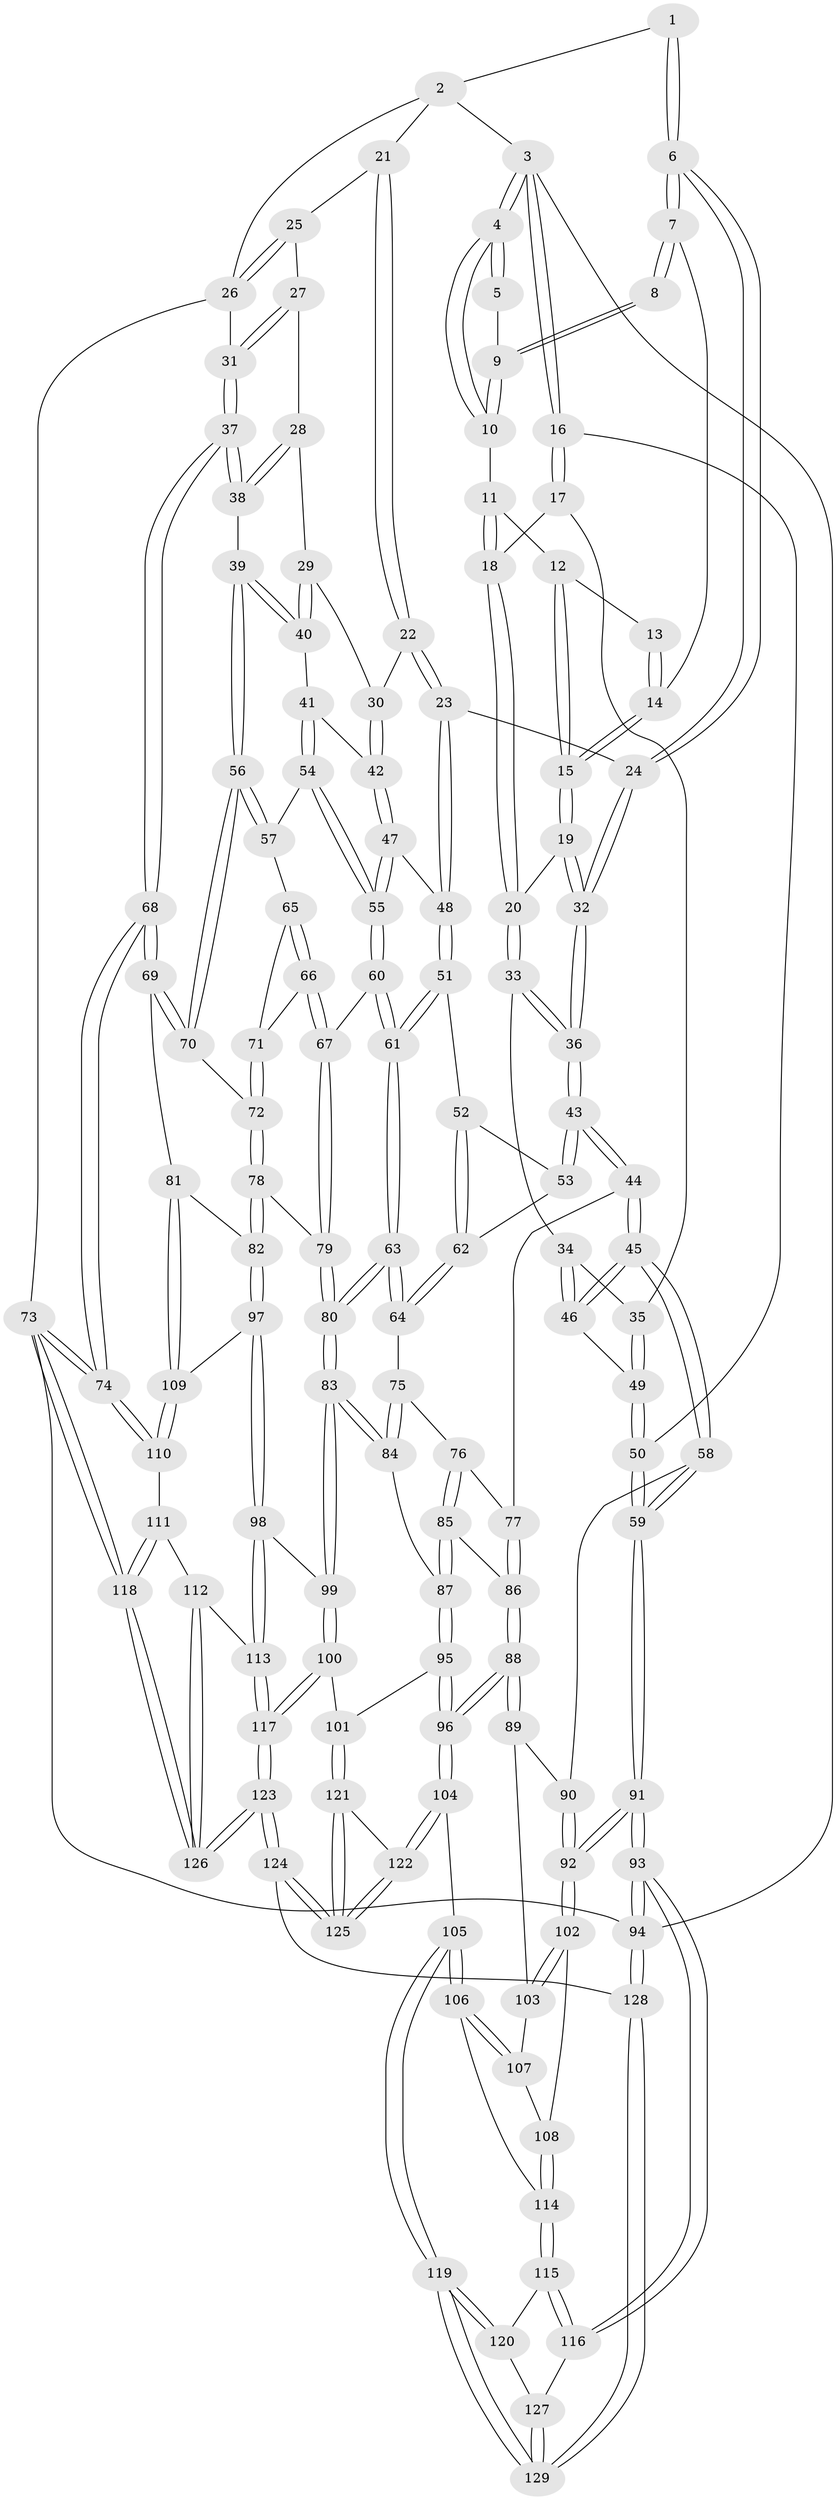 // Generated by graph-tools (version 1.1) at 2025/51/03/09/25 03:51:05]
// undirected, 129 vertices, 319 edges
graph export_dot {
graph [start="1"]
  node [color=gray90,style=filled];
  1 [pos="+0.43055507372032875+0"];
  2 [pos="+0.6424000694466712+0"];
  3 [pos="+0+0"];
  4 [pos="+0+0"];
  5 [pos="+0.29313781512012943+0"];
  6 [pos="+0.3744903336750844+0.2359790162827438"];
  7 [pos="+0.3122240767282934+0.1750769789117112"];
  8 [pos="+0.2822838249105171+0.0027238174566105756"];
  9 [pos="+0.2787742041686148+0"];
  10 [pos="+0.12454485593130188+0.10236623304791734"];
  11 [pos="+0.12146007720887422+0.10743859223912415"];
  12 [pos="+0.1844551127895582+0.1373663023220215"];
  13 [pos="+0.2109814122829018+0.12662279628368447"];
  14 [pos="+0.2258302447272495+0.19590332670329721"];
  15 [pos="+0.20385914424293902+0.20732241312636915"];
  16 [pos="+0+0.04603398366145089"];
  17 [pos="+0+0.1550371969189717"];
  18 [pos="+0.05272814616842954+0.1714388818110411"];
  19 [pos="+0.1776230237507542+0.22995192245999718"];
  20 [pos="+0.11834770756418486+0.23855832755702755"];
  21 [pos="+0.6508327716320834+0"];
  22 [pos="+0.6292297297769224+0.14912866165126917"];
  23 [pos="+0.5527892670886053+0.24098867226024295"];
  24 [pos="+0.3896826551791316+0.25385029813266374"];
  25 [pos="+0.8771877177368742+0.05894311320645529"];
  26 [pos="+1+0.044715739676827675"];
  27 [pos="+0.9330150690858556+0.17926281910497832"];
  28 [pos="+0.8381257193512874+0.25296463719120815"];
  29 [pos="+0.7493947671835123+0.233482531098134"];
  30 [pos="+0.7149586609985772+0.2131435301062584"];
  31 [pos="+1+0.24504554028734796"];
  32 [pos="+0.3072993377467487+0.3527620168028025"];
  33 [pos="+0.1163322591557622+0.2673494373495381"];
  34 [pos="+0.10441311813836684+0.29702671857655527"];
  35 [pos="+0.03618596269901964+0.338771905209071"];
  36 [pos="+0.2827257418677426+0.4202519827043828"];
  37 [pos="+1+0.3480810740543806"];
  38 [pos="+0.9494549771135071+0.3994003120139365"];
  39 [pos="+0.935742706967597+0.41197263817830027"];
  40 [pos="+0.7849597090529822+0.4010153582465531"];
  41 [pos="+0.7545697823548724+0.425148681454373"];
  42 [pos="+0.7196560070540473+0.41559773402026534"];
  43 [pos="+0.27683226054087956+0.4563297126638047"];
  44 [pos="+0.24058731999388425+0.5188859911632363"];
  45 [pos="+0.23948473307957596+0.5195265321333294"];
  46 [pos="+0.13466958437268922+0.4271239777174935"];
  47 [pos="+0.6267908599092177+0.420669534786173"];
  48 [pos="+0.5633126463623122+0.38297303079759415"];
  49 [pos="+0+0.3958295641510425"];
  50 [pos="+0+0.45687791231352076"];
  51 [pos="+0.5530315409234484+0.3986134209056841"];
  52 [pos="+0.5417990045593551+0.4084165914858115"];
  53 [pos="+0.40278102347086414+0.44646719036895416"];
  54 [pos="+0.7594730225081028+0.48092690297768953"];
  55 [pos="+0.6768310154066713+0.5208281678526379"];
  56 [pos="+0.8971281059838729+0.5002850254346412"];
  57 [pos="+0.7693072695945566+0.490335076846639"];
  58 [pos="+0.2199851216906752+0.5466882958418102"];
  59 [pos="+0+0.5403241045876416"];
  60 [pos="+0.6757461483100435+0.5282796303485905"];
  61 [pos="+0.5965089397713962+0.5875842127057157"];
  62 [pos="+0.483065810512161+0.545015236849524"];
  63 [pos="+0.5879891270464449+0.6047923571638585"];
  64 [pos="+0.47771136693772726+0.5683088943036775"];
  65 [pos="+0.7699696161881687+0.5115475826950995"];
  66 [pos="+0.7336615119371845+0.5753368957044184"];
  67 [pos="+0.7246240753504838+0.5808115078722865"];
  68 [pos="+1+0.7263915615332871"];
  69 [pos="+1+0.669346616596855"];
  70 [pos="+0.8950753117091707+0.5480997647008168"];
  71 [pos="+0.8027423067580164+0.5661266613688363"];
  72 [pos="+0.8472393548002726+0.5852865235423442"];
  73 [pos="+1+1"];
  74 [pos="+1+0.7566384560139681"];
  75 [pos="+0.455490204834133+0.5805210131990409"];
  76 [pos="+0.411406331981351+0.5914398380639272"];
  77 [pos="+0.38658520733353197+0.5861639670055105"];
  78 [pos="+0.8088334940024391+0.6731061021668625"];
  79 [pos="+0.7241824149069268+0.6298250637750458"];
  80 [pos="+0.6125529310374349+0.6839812996035384"];
  81 [pos="+0.952550652144215+0.6890784956515217"];
  82 [pos="+0.8182508514999839+0.70396134033967"];
  83 [pos="+0.6092886329052601+0.6974514899020429"];
  84 [pos="+0.5116893840485462+0.6930330158256577"];
  85 [pos="+0.43528856732648946+0.6785605552984426"];
  86 [pos="+0.36831270002725136+0.7162494034892518"];
  87 [pos="+0.463547764093692+0.7120701579023875"];
  88 [pos="+0.3225152705759914+0.7914118213470189"];
  89 [pos="+0.21497220080673274+0.6144400723051385"];
  90 [pos="+0.21664134932429957+0.5668632817891747"];
  91 [pos="+0+0.6937973390535671"];
  92 [pos="+0+0.720417982927982"];
  93 [pos="+0+1"];
  94 [pos="+0+1"];
  95 [pos="+0.4466357143849658+0.761322040156086"];
  96 [pos="+0.3288430783834001+0.8158196356559105"];
  97 [pos="+0.807704728498395+0.7387497930618838"];
  98 [pos="+0.7744266648358901+0.7736520896029229"];
  99 [pos="+0.6169104381463106+0.7306076292351446"];
  100 [pos="+0.5767779032120989+0.8325838518589321"];
  101 [pos="+0.5742610561264343+0.8336628102150396"];
  102 [pos="+0+0.7310869912484842"];
  103 [pos="+0.19510142765008992+0.6411449653900884"];
  104 [pos="+0.3258790405550328+0.8294863764540963"];
  105 [pos="+0.19416474714508725+0.8736745257620399"];
  106 [pos="+0.15403819068552335+0.8376878410302363"];
  107 [pos="+0.15206753878827808+0.7228027278286216"];
  108 [pos="+0+0.7526701243425902"];
  109 [pos="+0.890113788991629+0.7909278591434464"];
  110 [pos="+0.9120447464985714+0.8147034618918351"];
  111 [pos="+0.9022004026133594+0.8347920920978574"];
  112 [pos="+0.8457338590996873+0.8859877241699003"];
  113 [pos="+0.7733387931456378+0.8171144965879301"];
  114 [pos="+0.07986279823132059+0.8308092331343848"];
  115 [pos="+0.03528935788434524+0.9004368729886918"];
  116 [pos="+0+0.9384978543630382"];
  117 [pos="+0.6842638750057826+0.9143778013033741"];
  118 [pos="+1+1"];
  119 [pos="+0.179393172667342+0.9218276432132315"];
  120 [pos="+0.11304477933703203+0.9174892992930944"];
  121 [pos="+0.5682687772684032+0.8398674163211113"];
  122 [pos="+0.3596870313380305+0.878411758824833"];
  123 [pos="+0.7730495742244864+1"];
  124 [pos="+0.4364937837719228+1"];
  125 [pos="+0.4350563268307669+1"];
  126 [pos="+0.9136098099169174+1"];
  127 [pos="+0.03615967907740146+0.9484550085416629"];
  128 [pos="+0.2244159719956317+1"];
  129 [pos="+0.1719566094300806+0.9935393921880392"];
  1 -- 2;
  1 -- 6;
  1 -- 6;
  2 -- 3;
  2 -- 21;
  2 -- 26;
  3 -- 4;
  3 -- 4;
  3 -- 16;
  3 -- 16;
  3 -- 94;
  4 -- 5;
  4 -- 5;
  4 -- 10;
  4 -- 10;
  5 -- 9;
  6 -- 7;
  6 -- 7;
  6 -- 24;
  6 -- 24;
  7 -- 8;
  7 -- 8;
  7 -- 14;
  8 -- 9;
  8 -- 9;
  9 -- 10;
  9 -- 10;
  10 -- 11;
  11 -- 12;
  11 -- 18;
  11 -- 18;
  12 -- 13;
  12 -- 15;
  12 -- 15;
  13 -- 14;
  13 -- 14;
  14 -- 15;
  14 -- 15;
  15 -- 19;
  15 -- 19;
  16 -- 17;
  16 -- 17;
  16 -- 50;
  17 -- 18;
  17 -- 35;
  18 -- 20;
  18 -- 20;
  19 -- 20;
  19 -- 32;
  19 -- 32;
  20 -- 33;
  20 -- 33;
  21 -- 22;
  21 -- 22;
  21 -- 25;
  22 -- 23;
  22 -- 23;
  22 -- 30;
  23 -- 24;
  23 -- 48;
  23 -- 48;
  24 -- 32;
  24 -- 32;
  25 -- 26;
  25 -- 26;
  25 -- 27;
  26 -- 31;
  26 -- 73;
  27 -- 28;
  27 -- 31;
  27 -- 31;
  28 -- 29;
  28 -- 38;
  28 -- 38;
  29 -- 30;
  29 -- 40;
  29 -- 40;
  30 -- 42;
  30 -- 42;
  31 -- 37;
  31 -- 37;
  32 -- 36;
  32 -- 36;
  33 -- 34;
  33 -- 36;
  33 -- 36;
  34 -- 35;
  34 -- 46;
  34 -- 46;
  35 -- 49;
  35 -- 49;
  36 -- 43;
  36 -- 43;
  37 -- 38;
  37 -- 38;
  37 -- 68;
  37 -- 68;
  38 -- 39;
  39 -- 40;
  39 -- 40;
  39 -- 56;
  39 -- 56;
  40 -- 41;
  41 -- 42;
  41 -- 54;
  41 -- 54;
  42 -- 47;
  42 -- 47;
  43 -- 44;
  43 -- 44;
  43 -- 53;
  43 -- 53;
  44 -- 45;
  44 -- 45;
  44 -- 77;
  45 -- 46;
  45 -- 46;
  45 -- 58;
  45 -- 58;
  46 -- 49;
  47 -- 48;
  47 -- 55;
  47 -- 55;
  48 -- 51;
  48 -- 51;
  49 -- 50;
  49 -- 50;
  50 -- 59;
  50 -- 59;
  51 -- 52;
  51 -- 61;
  51 -- 61;
  52 -- 53;
  52 -- 62;
  52 -- 62;
  53 -- 62;
  54 -- 55;
  54 -- 55;
  54 -- 57;
  55 -- 60;
  55 -- 60;
  56 -- 57;
  56 -- 57;
  56 -- 70;
  56 -- 70;
  57 -- 65;
  58 -- 59;
  58 -- 59;
  58 -- 90;
  59 -- 91;
  59 -- 91;
  60 -- 61;
  60 -- 61;
  60 -- 67;
  61 -- 63;
  61 -- 63;
  62 -- 64;
  62 -- 64;
  63 -- 64;
  63 -- 64;
  63 -- 80;
  63 -- 80;
  64 -- 75;
  65 -- 66;
  65 -- 66;
  65 -- 71;
  66 -- 67;
  66 -- 67;
  66 -- 71;
  67 -- 79;
  67 -- 79;
  68 -- 69;
  68 -- 69;
  68 -- 74;
  68 -- 74;
  69 -- 70;
  69 -- 70;
  69 -- 81;
  70 -- 72;
  71 -- 72;
  71 -- 72;
  72 -- 78;
  72 -- 78;
  73 -- 74;
  73 -- 74;
  73 -- 118;
  73 -- 118;
  73 -- 94;
  74 -- 110;
  74 -- 110;
  75 -- 76;
  75 -- 84;
  75 -- 84;
  76 -- 77;
  76 -- 85;
  76 -- 85;
  77 -- 86;
  77 -- 86;
  78 -- 79;
  78 -- 82;
  78 -- 82;
  79 -- 80;
  79 -- 80;
  80 -- 83;
  80 -- 83;
  81 -- 82;
  81 -- 109;
  81 -- 109;
  82 -- 97;
  82 -- 97;
  83 -- 84;
  83 -- 84;
  83 -- 99;
  83 -- 99;
  84 -- 87;
  85 -- 86;
  85 -- 87;
  85 -- 87;
  86 -- 88;
  86 -- 88;
  87 -- 95;
  87 -- 95;
  88 -- 89;
  88 -- 89;
  88 -- 96;
  88 -- 96;
  89 -- 90;
  89 -- 103;
  90 -- 92;
  90 -- 92;
  91 -- 92;
  91 -- 92;
  91 -- 93;
  91 -- 93;
  92 -- 102;
  92 -- 102;
  93 -- 94;
  93 -- 94;
  93 -- 116;
  93 -- 116;
  94 -- 128;
  94 -- 128;
  95 -- 96;
  95 -- 96;
  95 -- 101;
  96 -- 104;
  96 -- 104;
  97 -- 98;
  97 -- 98;
  97 -- 109;
  98 -- 99;
  98 -- 113;
  98 -- 113;
  99 -- 100;
  99 -- 100;
  100 -- 101;
  100 -- 117;
  100 -- 117;
  101 -- 121;
  101 -- 121;
  102 -- 103;
  102 -- 103;
  102 -- 108;
  103 -- 107;
  104 -- 105;
  104 -- 122;
  104 -- 122;
  105 -- 106;
  105 -- 106;
  105 -- 119;
  105 -- 119;
  106 -- 107;
  106 -- 107;
  106 -- 114;
  107 -- 108;
  108 -- 114;
  108 -- 114;
  109 -- 110;
  109 -- 110;
  110 -- 111;
  111 -- 112;
  111 -- 118;
  111 -- 118;
  112 -- 113;
  112 -- 126;
  112 -- 126;
  113 -- 117;
  113 -- 117;
  114 -- 115;
  114 -- 115;
  115 -- 116;
  115 -- 116;
  115 -- 120;
  116 -- 127;
  117 -- 123;
  117 -- 123;
  118 -- 126;
  118 -- 126;
  119 -- 120;
  119 -- 120;
  119 -- 129;
  119 -- 129;
  120 -- 127;
  121 -- 122;
  121 -- 125;
  121 -- 125;
  122 -- 125;
  122 -- 125;
  123 -- 124;
  123 -- 124;
  123 -- 126;
  123 -- 126;
  124 -- 125;
  124 -- 125;
  124 -- 128;
  127 -- 129;
  127 -- 129;
  128 -- 129;
  128 -- 129;
}
